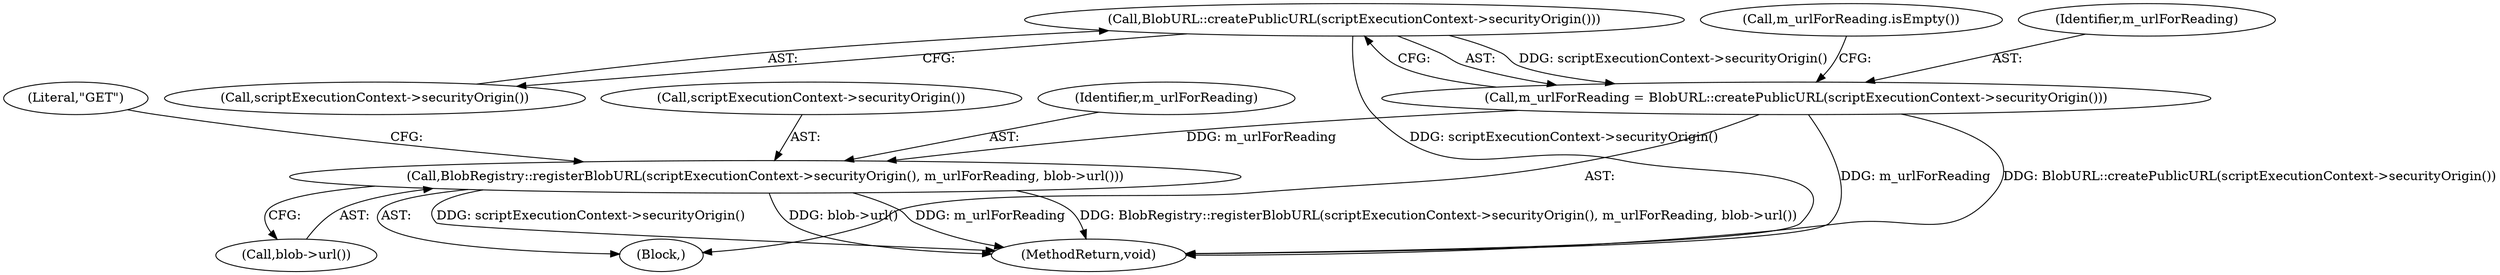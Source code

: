 digraph "0_Chrome_d0c31f0342cefc46a3b3d80359a9779d044d4c0d_17@API" {
"1000106" [label="(Call,BlobURL::createPublicURL(scriptExecutionContext->securityOrigin()))"];
"1000104" [label="(Call,m_urlForReading = BlobURL::createPublicURL(scriptExecutionContext->securityOrigin()))"];
"1000114" [label="(Call,BlobRegistry::registerBlobURL(scriptExecutionContext->securityOrigin(), m_urlForReading, blob->url()))"];
"1000120" [label="(Literal,\"GET\")"];
"1000109" [label="(Call,m_urlForReading.isEmpty())"];
"1000115" [label="(Call,scriptExecutionContext->securityOrigin())"];
"1000176" [label="(MethodReturn,void)"];
"1000104" [label="(Call,m_urlForReading = BlobURL::createPublicURL(scriptExecutionContext->securityOrigin()))"];
"1000103" [label="(Block,)"];
"1000117" [label="(Call,blob->url())"];
"1000105" [label="(Identifier,m_urlForReading)"];
"1000106" [label="(Call,BlobURL::createPublicURL(scriptExecutionContext->securityOrigin()))"];
"1000116" [label="(Identifier,m_urlForReading)"];
"1000114" [label="(Call,BlobRegistry::registerBlobURL(scriptExecutionContext->securityOrigin(), m_urlForReading, blob->url()))"];
"1000107" [label="(Call,scriptExecutionContext->securityOrigin())"];
"1000106" -> "1000104"  [label="AST: "];
"1000106" -> "1000107"  [label="CFG: "];
"1000107" -> "1000106"  [label="AST: "];
"1000104" -> "1000106"  [label="CFG: "];
"1000106" -> "1000176"  [label="DDG: scriptExecutionContext->securityOrigin()"];
"1000106" -> "1000104"  [label="DDG: scriptExecutionContext->securityOrigin()"];
"1000104" -> "1000103"  [label="AST: "];
"1000105" -> "1000104"  [label="AST: "];
"1000109" -> "1000104"  [label="CFG: "];
"1000104" -> "1000176"  [label="DDG: m_urlForReading"];
"1000104" -> "1000176"  [label="DDG: BlobURL::createPublicURL(scriptExecutionContext->securityOrigin())"];
"1000104" -> "1000114"  [label="DDG: m_urlForReading"];
"1000114" -> "1000103"  [label="AST: "];
"1000114" -> "1000117"  [label="CFG: "];
"1000115" -> "1000114"  [label="AST: "];
"1000116" -> "1000114"  [label="AST: "];
"1000117" -> "1000114"  [label="AST: "];
"1000120" -> "1000114"  [label="CFG: "];
"1000114" -> "1000176"  [label="DDG: BlobRegistry::registerBlobURL(scriptExecutionContext->securityOrigin(), m_urlForReading, blob->url())"];
"1000114" -> "1000176"  [label="DDG: scriptExecutionContext->securityOrigin()"];
"1000114" -> "1000176"  [label="DDG: blob->url()"];
"1000114" -> "1000176"  [label="DDG: m_urlForReading"];
}
